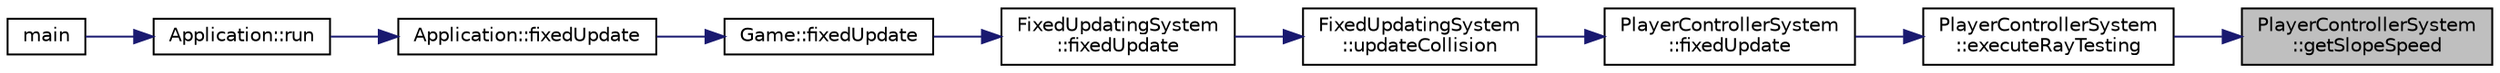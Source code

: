 digraph "PlayerControllerSystem::getSlopeSpeed"
{
 // INTERACTIVE_SVG=YES
 // LATEX_PDF_SIZE
  edge [fontname="Helvetica",fontsize="10",labelfontname="Helvetica",labelfontsize="10"];
  node [fontname="Helvetica",fontsize="10",shape=record];
  rankdir="RL";
  Node1 [label="PlayerControllerSystem\l::getSlopeSpeed",height=0.2,width=0.4,color="black", fillcolor="grey75", style="filled", fontcolor="black",tooltip=" "];
  Node1 -> Node2 [dir="back",color="midnightblue",fontsize="10",style="solid",fontname="Helvetica"];
  Node2 [label="PlayerControllerSystem\l::executeRayTesting",height=0.2,width=0.4,color="black", fillcolor="white", style="filled",URL="$d5/d50/class_player_controller_system.html#a919d9d772a6059cf4213c42c584ffcf3",tooltip=" "];
  Node2 -> Node3 [dir="back",color="midnightblue",fontsize="10",style="solid",fontname="Helvetica"];
  Node3 [label="PlayerControllerSystem\l::fixedUpdate",height=0.2,width=0.4,color="black", fillcolor="white", style="filled",URL="$d5/d50/class_player_controller_system.html#a9d234f18033f0a3fca95bbcd49c28deb",tooltip=" "];
  Node3 -> Node4 [dir="back",color="midnightblue",fontsize="10",style="solid",fontname="Helvetica"];
  Node4 [label="FixedUpdatingSystem\l::updateCollision",height=0.2,width=0.4,color="black", fillcolor="white", style="filled",URL="$d3/de8/class_fixed_updating_system.html#a7086592e0a53a3a3f8c7533f042a4266",tooltip=" "];
  Node4 -> Node5 [dir="back",color="midnightblue",fontsize="10",style="solid",fontname="Helvetica"];
  Node5 [label="FixedUpdatingSystem\l::fixedUpdate",height=0.2,width=0.4,color="black", fillcolor="white", style="filled",URL="$d3/de8/class_fixed_updating_system.html#a3ed508813ba850baed19e86ef0429028",tooltip=" "];
  Node5 -> Node6 [dir="back",color="midnightblue",fontsize="10",style="solid",fontname="Helvetica"];
  Node6 [label="Game::fixedUpdate",height=0.2,width=0.4,color="black", fillcolor="white", style="filled",URL="$dd/d1f/class_game.html#a157e87f9dc147a5842ee6bdc06c95c17",tooltip=" "];
  Node6 -> Node7 [dir="back",color="midnightblue",fontsize="10",style="solid",fontname="Helvetica"];
  Node7 [label="Application::fixedUpdate",height=0.2,width=0.4,color="black", fillcolor="white", style="filled",URL="$de/d6b/class_application.html#a95c827cb5cf08bd0c3cc7b07ed4b4249",tooltip=" "];
  Node7 -> Node8 [dir="back",color="midnightblue",fontsize="10",style="solid",fontname="Helvetica"];
  Node8 [label="Application::run",height=0.2,width=0.4,color="black", fillcolor="white", style="filled",URL="$de/d6b/class_application.html#a68965449404743bf1add056784d6cf81",tooltip=" "];
  Node8 -> Node9 [dir="back",color="midnightblue",fontsize="10",style="solid",fontname="Helvetica"];
  Node9 [label="main",height=0.2,width=0.4,color="black", fillcolor="white", style="filled",URL="$d5/d12/_main_8cpp.html#a0ddf1224851353fc92bfbff6f499fa97",tooltip=" "];
}
